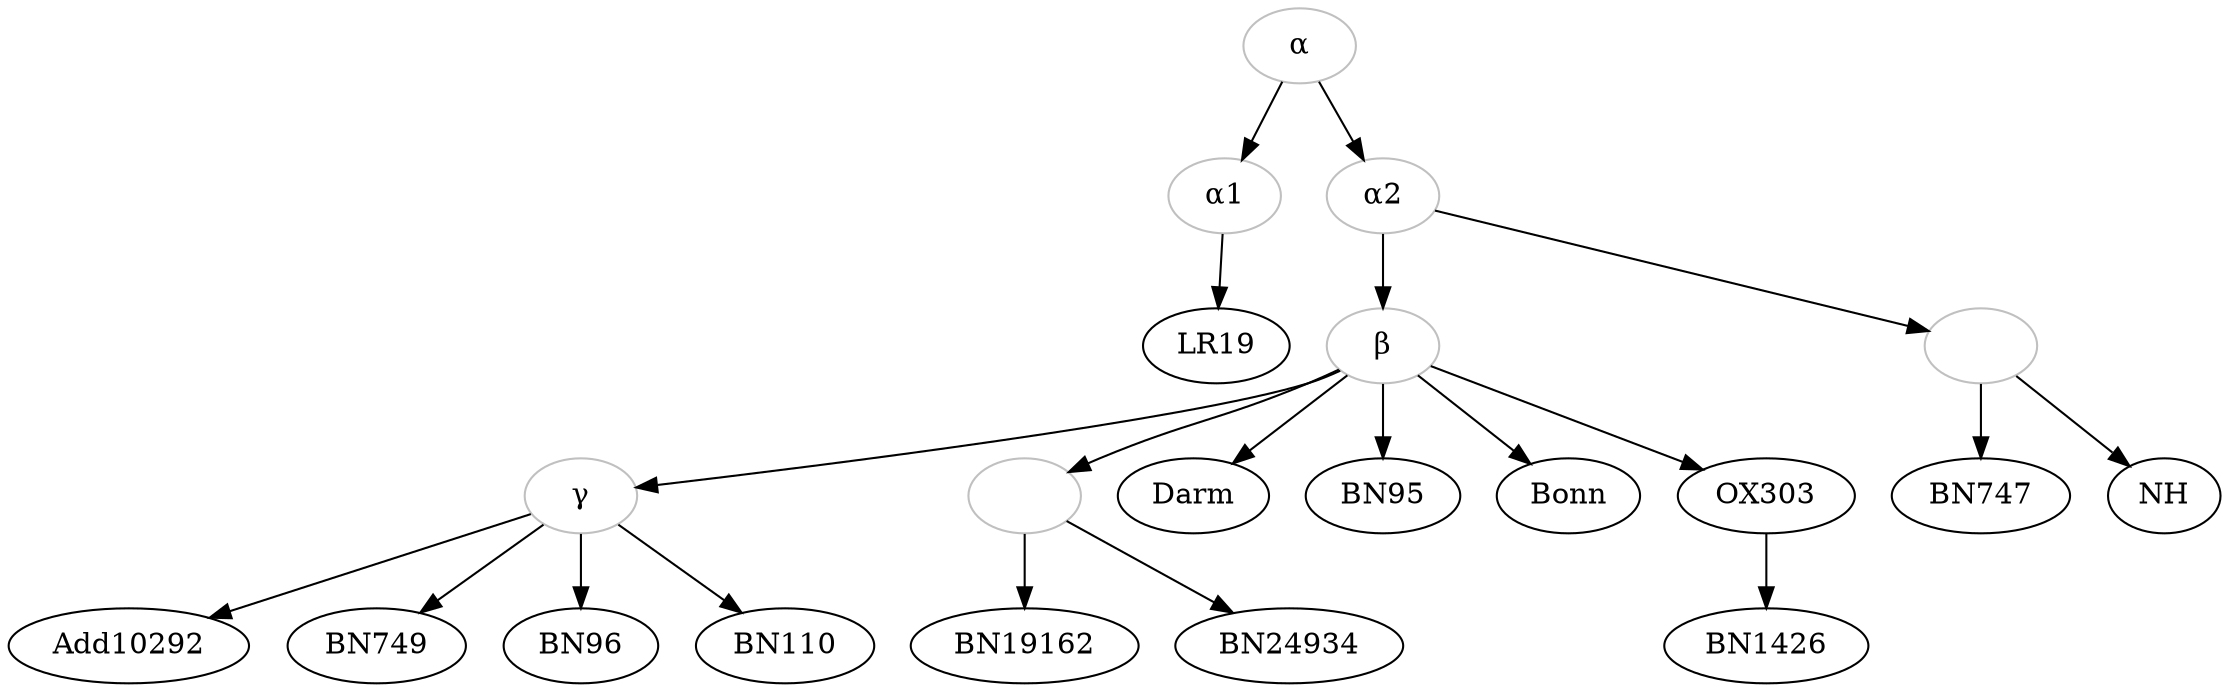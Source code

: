digraph {
    alpha[color="grey",label="α"];
    alpha1[color="grey",label="α1"];
    alpha2[color="grey",label="α2"];
    beta[color="grey",label="β"];
    gamma[color="grey",label="γ"];
    empty1[color="grey",label=""];
    empty2[color="grey",label=""];

    alpha->alpha1;
    alpha ->alpha2;
 
    alpha1->LR19; 

    alpha2->empty1;
    empty1->BN747;
    empty1->NH;

    alpha2->beta;
    beta->Darm;
    beta->BN95;
    beta->Bonn;
    beta->OX303;
    beta->empty2;
    beta->gamma;

    OX303->BN1426;

    empty2->BN19162;
    empty2->BN24934;

    gamma->Add10292;
    gamma->BN749;
    gamma->BN96;
    gamma->BN110;
}
